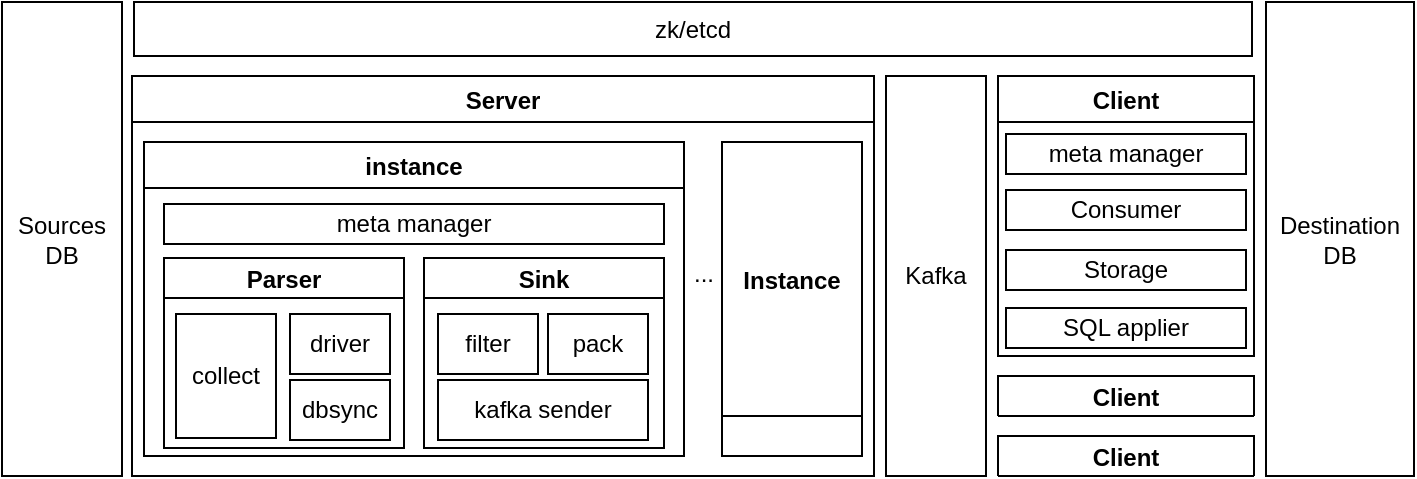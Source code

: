 <mxfile version="17.4.0" type="github" pages="2">
  <diagram id="V7synDufwfQmhtq7wmGl" name="架构图">
    <mxGraphModel dx="1201" dy="828" grid="1" gridSize="10" guides="1" tooltips="1" connect="1" arrows="1" fold="1" page="1" pageScale="1" pageWidth="850" pageHeight="1100" math="0" shadow="0">
      <root>
        <mxCell id="0" />
        <mxCell id="1" parent="0" />
        <mxCell id="By4JKTRLmv9t2HYBbOvR-53" value="" style="group" vertex="1" connectable="0" parent="1">
          <mxGeometry x="189" y="283" width="571" height="237" as="geometry" />
        </mxCell>
        <mxCell id="By4JKTRLmv9t2HYBbOvR-10" value="Kafka" style="rounded=0;whiteSpace=wrap;html=1;" vertex="1" parent="By4JKTRLmv9t2HYBbOvR-53">
          <mxGeometry x="377" y="37" width="50" height="200" as="geometry" />
        </mxCell>
        <mxCell id="By4JKTRLmv9t2HYBbOvR-28" value="instance" style="swimlane;" vertex="1" parent="By4JKTRLmv9t2HYBbOvR-53">
          <mxGeometry x="6" y="70" width="270" height="157" as="geometry" />
        </mxCell>
        <mxCell id="By4JKTRLmv9t2HYBbOvR-30" value="Server" style="swimlane;" vertex="1" parent="By4JKTRLmv9t2HYBbOvR-53">
          <mxGeometry y="37" width="371" height="200" as="geometry" />
        </mxCell>
        <mxCell id="By4JKTRLmv9t2HYBbOvR-15" value="Parser" style="swimlane;startSize=20;" vertex="1" parent="By4JKTRLmv9t2HYBbOvR-30">
          <mxGeometry x="16" y="91" width="120" height="95" as="geometry">
            <mxRectangle x="430" y="620" width="130" height="23" as="alternateBounds" />
          </mxGeometry>
        </mxCell>
        <mxCell id="By4JKTRLmv9t2HYBbOvR-16" value="driver" style="rounded=0;whiteSpace=wrap;html=1;" vertex="1" parent="By4JKTRLmv9t2HYBbOvR-15">
          <mxGeometry x="63" y="28" width="50" height="30" as="geometry" />
        </mxCell>
        <mxCell id="By4JKTRLmv9t2HYBbOvR-17" value="dbsync" style="rounded=0;whiteSpace=wrap;html=1;" vertex="1" parent="By4JKTRLmv9t2HYBbOvR-15">
          <mxGeometry x="63" y="61" width="50" height="30" as="geometry" />
        </mxCell>
        <mxCell id="By4JKTRLmv9t2HYBbOvR-26" value="collect" style="rounded=0;whiteSpace=wrap;html=1;" vertex="1" parent="By4JKTRLmv9t2HYBbOvR-15">
          <mxGeometry x="6" y="28" width="50" height="62" as="geometry" />
        </mxCell>
        <mxCell id="By4JKTRLmv9t2HYBbOvR-23" value="Sink" style="swimlane;startSize=20;" vertex="1" parent="By4JKTRLmv9t2HYBbOvR-30">
          <mxGeometry x="146" y="91" width="120" height="95" as="geometry">
            <mxRectangle x="430" y="620" width="130" height="23" as="alternateBounds" />
          </mxGeometry>
        </mxCell>
        <mxCell id="By4JKTRLmv9t2HYBbOvR-31" value="filter" style="rounded=0;whiteSpace=wrap;html=1;" vertex="1" parent="By4JKTRLmv9t2HYBbOvR-23">
          <mxGeometry x="7" y="28" width="50" height="30" as="geometry" />
        </mxCell>
        <mxCell id="By4JKTRLmv9t2HYBbOvR-32" value="kafka sender" style="rounded=0;whiteSpace=wrap;html=1;" vertex="1" parent="By4JKTRLmv9t2HYBbOvR-23">
          <mxGeometry x="7" y="61" width="105" height="30" as="geometry" />
        </mxCell>
        <mxCell id="By4JKTRLmv9t2HYBbOvR-35" value="pack" style="rounded=0;whiteSpace=wrap;html=1;" vertex="1" parent="By4JKTRLmv9t2HYBbOvR-23">
          <mxGeometry x="62" y="28" width="50" height="30" as="geometry" />
        </mxCell>
        <mxCell id="By4JKTRLmv9t2HYBbOvR-37" value="meta manager" style="rounded=0;whiteSpace=wrap;html=1;" vertex="1" parent="By4JKTRLmv9t2HYBbOvR-30">
          <mxGeometry x="16" y="64" width="250" height="20" as="geometry" />
        </mxCell>
        <mxCell id="By4JKTRLmv9t2HYBbOvR-33" value="Instance" style="swimlane;startSize=137;" vertex="1" parent="By4JKTRLmv9t2HYBbOvR-30">
          <mxGeometry x="295" y="33" width="70" height="157" as="geometry" />
        </mxCell>
        <mxCell id="By4JKTRLmv9t2HYBbOvR-40" value="..." style="text;html=1;strokeColor=none;fillColor=none;align=center;verticalAlign=middle;whiteSpace=wrap;rounded=0;" vertex="1" parent="By4JKTRLmv9t2HYBbOvR-30">
          <mxGeometry x="256" y="84" width="60" height="30" as="geometry" />
        </mxCell>
        <mxCell id="By4JKTRLmv9t2HYBbOvR-39" value="zk/etcd" style="rounded=0;whiteSpace=wrap;html=1;" vertex="1" parent="By4JKTRLmv9t2HYBbOvR-53">
          <mxGeometry x="1" width="559" height="27" as="geometry" />
        </mxCell>
        <mxCell id="By4JKTRLmv9t2HYBbOvR-41" value="Client" style="swimlane;" vertex="1" parent="By4JKTRLmv9t2HYBbOvR-53">
          <mxGeometry x="433" y="37" width="128" height="140" as="geometry" />
        </mxCell>
        <mxCell id="By4JKTRLmv9t2HYBbOvR-43" value="meta manager" style="rounded=0;whiteSpace=wrap;html=1;" vertex="1" parent="By4JKTRLmv9t2HYBbOvR-41">
          <mxGeometry x="4" y="29" width="120" height="20" as="geometry" />
        </mxCell>
        <mxCell id="By4JKTRLmv9t2HYBbOvR-44" value="Consumer" style="rounded=0;whiteSpace=wrap;html=1;" vertex="1" parent="By4JKTRLmv9t2HYBbOvR-41">
          <mxGeometry x="4" y="57" width="120" height="20" as="geometry" />
        </mxCell>
        <mxCell id="By4JKTRLmv9t2HYBbOvR-45" value="Storage" style="rounded=0;whiteSpace=wrap;html=1;" vertex="1" parent="By4JKTRLmv9t2HYBbOvR-41">
          <mxGeometry x="4" y="87" width="120" height="20" as="geometry" />
        </mxCell>
        <mxCell id="By4JKTRLmv9t2HYBbOvR-46" value="SQL applier" style="rounded=0;whiteSpace=wrap;html=1;" vertex="1" parent="By4JKTRLmv9t2HYBbOvR-41">
          <mxGeometry x="4" y="116" width="120" height="20" as="geometry" />
        </mxCell>
        <mxCell id="By4JKTRLmv9t2HYBbOvR-47" value="Client" style="swimlane;" vertex="1" parent="By4JKTRLmv9t2HYBbOvR-53">
          <mxGeometry x="433" y="187" width="128" height="20" as="geometry" />
        </mxCell>
        <mxCell id="By4JKTRLmv9t2HYBbOvR-52" value="Client" style="swimlane;" vertex="1" parent="By4JKTRLmv9t2HYBbOvR-53">
          <mxGeometry x="433" y="217" width="128" height="20" as="geometry" />
        </mxCell>
        <mxCell id="By4JKTRLmv9t2HYBbOvR-54" value="Sources&lt;br&gt;DB" style="rounded=0;whiteSpace=wrap;html=1;" vertex="1" parent="1">
          <mxGeometry x="124" y="283" width="60" height="237" as="geometry" />
        </mxCell>
        <mxCell id="By4JKTRLmv9t2HYBbOvR-55" value="Destination&lt;br&gt;DB" style="rounded=0;whiteSpace=wrap;html=1;" vertex="1" parent="1">
          <mxGeometry x="756" y="283" width="74" height="237" as="geometry" />
        </mxCell>
      </root>
    </mxGraphModel>
  </diagram>
  <diagram id="vsaM09zi7yV6WPfComJP" name="canal 流程">
    <mxGraphModel dx="1201" dy="828" grid="1" gridSize="10" guides="1" tooltips="1" connect="1" arrows="1" fold="1" page="1" pageScale="1" pageWidth="850" pageHeight="1100" math="0" shadow="0">
      <root>
        <mxCell id="0" />
        <mxCell id="1" parent="0" />
        <mxCell id="D9fNuwCATScF7ZVciPf--1" value="deploy" style="rounded=0;whiteSpace=wrap;html=1;" vertex="1" parent="1">
          <mxGeometry x="40" y="510" width="70" height="40" as="geometry" />
        </mxCell>
      </root>
    </mxGraphModel>
  </diagram>
</mxfile>
